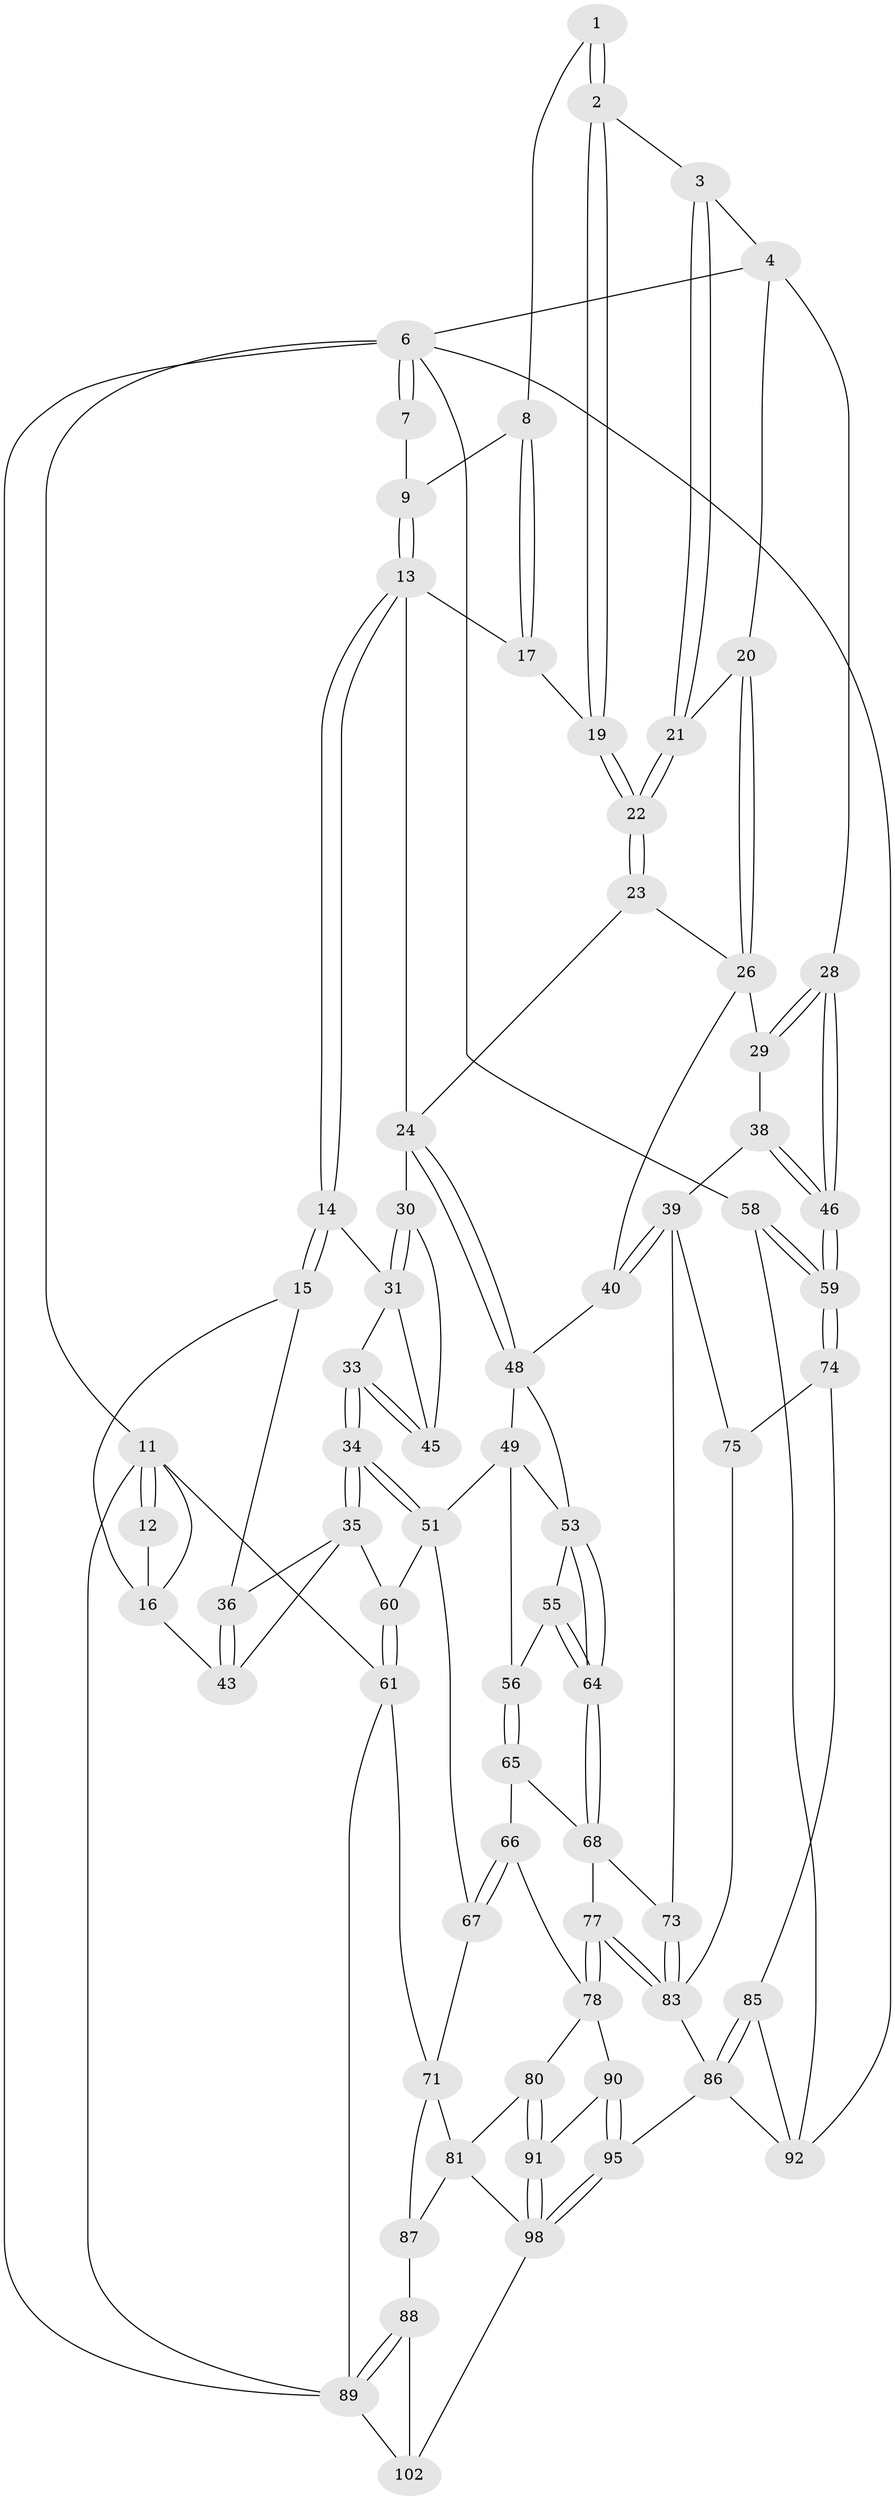 // original degree distribution, {3: 0.0196078431372549, 5: 0.45098039215686275, 4: 0.27450980392156865, 6: 0.2549019607843137}
// Generated by graph-tools (version 1.1) at 2025/11/02/27/25 16:11:58]
// undirected, 71 vertices, 161 edges
graph export_dot {
graph [start="1"]
  node [color=gray90,style=filled];
  1 [pos="+0.6467066895614821+0.04066909994629776"];
  2 [pos="+0.6715664801308451+0.14171878128035728"];
  3 [pos="+0.8660161813198298+0.10356727951133016"];
  4 [pos="+0.9234905640077364+0.08936989750381366",super="+5"];
  6 [pos="+1+0",super="+57"];
  7 [pos="+0.6363892618836023+0",super="+10"];
  8 [pos="+0.4459788865490088+0.08656111254714048"];
  9 [pos="+0.3036992100982792+0"];
  11 [pos="+0+0",super="+41"];
  12 [pos="+0.11123366072881126+0"];
  13 [pos="+0.2271260687178409+0.20301770044904413",super="+18"];
  14 [pos="+0.20451882907678473+0.2356685681878891"];
  15 [pos="+0.10391143859100753+0.26286546894962964"];
  16 [pos="+0.03731469950048915+0.252754646452408",super="+42"];
  17 [pos="+0.47920665249027516+0.165945603216995"];
  19 [pos="+0.6676985272066586+0.14876380894503136"];
  20 [pos="+0.8229876412118345+0.26629010100895134"];
  21 [pos="+0.7715760917586746+0.2418216095620003"];
  22 [pos="+0.6748556556274349+0.21731884579967928"];
  23 [pos="+0.6683865991271717+0.24901605895535178"];
  24 [pos="+0.4900783492201069+0.3573901170450158",super="+25"];
  26 [pos="+0.8289261470810577+0.3329557337150747",super="+27"];
  28 [pos="+1+0.19934422438703717"];
  29 [pos="+0.8426291324803573+0.33324327165666207"];
  30 [pos="+0.4618370432024829+0.35168501531464236"];
  31 [pos="+0.214152671108328+0.248084872082434",super="+32"];
  33 [pos="+0.2802167642535024+0.4632901712142214"];
  34 [pos="+0.26772468265808186+0.49956230449684796"];
  35 [pos="+0.16961936199641783+0.42983859622287396",super="+47"];
  36 [pos="+0.1603005911621206+0.4181643779811955",super="+37"];
  38 [pos="+0.9250119258824536+0.4155388981426739"];
  39 [pos="+0.7470229664383926+0.5063611334695732",super="+72"];
  40 [pos="+0.7286286551743503+0.4887280188086108"];
  43 [pos="+0.08620350265882719+0.46300608619795597",super="+44"];
  45 [pos="+0.4493847469370363+0.35738650984052167"];
  46 [pos="+1+0.42923260345661773"];
  48 [pos="+0.4957138109185551+0.3697310239494549",super="+52"];
  49 [pos="+0.47119261994729794+0.4567114474251426",super="+50"];
  51 [pos="+0.2680947698413356+0.5101988912833328",super="+63"];
  53 [pos="+0.5675634972036936+0.5926934045207679",super="+54"];
  55 [pos="+0.47778408297063285+0.5863271943999739"];
  56 [pos="+0.38882260660742435+0.565279002824758"];
  58 [pos="+1+0.7637898944384829"];
  59 [pos="+1+0.6343050058173081"];
  60 [pos="+0.0646808958481089+0.6135558417621809"];
  61 [pos="+0.044457449275931+0.6389025786561815",super="+62"];
  64 [pos="+0.5521474981859866+0.6180088214210185"];
  65 [pos="+0.3897489068578847+0.6756642039322864"];
  66 [pos="+0.37768095679514396+0.6852447327932276",super="+76"];
  67 [pos="+0.27298920766878565+0.5933321375667929",super="+70"];
  68 [pos="+0.5503918853663025+0.6432936503575958",super="+69"];
  71 [pos="+0.17423884452909363+0.7418639788059519",super="+82"];
  73 [pos="+0.7083456330774014+0.6980885524179958"];
  74 [pos="+0.9148163814847455+0.6590705832641721"];
  75 [pos="+0.8885149036774224+0.6470684117007056"];
  77 [pos="+0.5386089079911094+0.7988485097434582"];
  78 [pos="+0.4349699985143985+0.8075062992110846",super="+79"];
  80 [pos="+0.2796258385549956+0.8457808711089142"];
  81 [pos="+0.2636249118284646+0.8447366597837739",super="+96"];
  83 [pos="+0.6133346207421911+0.8892993703464669",super="+84"];
  85 [pos="+0.8876934312459098+0.7310688294787101"];
  86 [pos="+0.6672435028101693+1",super="+94"];
  87 [pos="+0.11437621790823457+0.867491628359279",super="+97"];
  88 [pos="+0+0.8194773916382421",super="+101"];
  89 [pos="+0+0.7673416589125125",super="+100"];
  90 [pos="+0.3892109286680284+0.8482199890640467"];
  91 [pos="+0.30780713822960454+0.8642328029425027"];
  92 [pos="+0.9268353517367951+0.8632532728051358",super="+93"];
  95 [pos="+0.6284142911013204+1"];
  98 [pos="+0.46429328967874434+1",super="+99"];
  102 [pos="+0.13480918416835933+1"];
  1 -- 2;
  1 -- 2;
  1 -- 8;
  2 -- 3;
  2 -- 19;
  2 -- 19;
  3 -- 4;
  3 -- 21;
  3 -- 21;
  4 -- 20;
  4 -- 28;
  4 -- 6;
  6 -- 7;
  6 -- 7;
  6 -- 11;
  6 -- 58;
  6 -- 92;
  6 -- 89;
  7 -- 9;
  8 -- 9;
  8 -- 17;
  8 -- 17;
  9 -- 13;
  9 -- 13;
  11 -- 12;
  11 -- 12;
  11 -- 89;
  11 -- 61;
  11 -- 16;
  12 -- 16;
  13 -- 14;
  13 -- 14;
  13 -- 17;
  13 -- 24;
  14 -- 15;
  14 -- 15;
  14 -- 31;
  15 -- 16;
  15 -- 36;
  16 -- 43;
  17 -- 19;
  19 -- 22;
  19 -- 22;
  20 -- 21;
  20 -- 26;
  20 -- 26;
  21 -- 22;
  21 -- 22;
  22 -- 23;
  22 -- 23;
  23 -- 24;
  23 -- 26;
  24 -- 48;
  24 -- 48;
  24 -- 30;
  26 -- 29;
  26 -- 40;
  28 -- 29;
  28 -- 29;
  28 -- 46;
  28 -- 46;
  29 -- 38;
  30 -- 31;
  30 -- 31;
  30 -- 45;
  31 -- 33;
  31 -- 45;
  33 -- 34;
  33 -- 34;
  33 -- 45;
  33 -- 45;
  34 -- 35;
  34 -- 35;
  34 -- 51;
  34 -- 51;
  35 -- 36;
  35 -- 43;
  35 -- 60;
  36 -- 43 [weight=2];
  36 -- 43;
  38 -- 39;
  38 -- 46;
  38 -- 46;
  39 -- 40;
  39 -- 40;
  39 -- 73;
  39 -- 75;
  40 -- 48;
  46 -- 59;
  46 -- 59;
  48 -- 49;
  48 -- 53;
  49 -- 56;
  49 -- 51;
  49 -- 53;
  51 -- 67;
  51 -- 60;
  53 -- 64;
  53 -- 64;
  53 -- 55;
  55 -- 56;
  55 -- 64;
  55 -- 64;
  56 -- 65;
  56 -- 65;
  58 -- 59;
  58 -- 59;
  58 -- 92;
  59 -- 74;
  59 -- 74;
  60 -- 61;
  60 -- 61;
  61 -- 71;
  61 -- 89;
  64 -- 68;
  64 -- 68;
  65 -- 66;
  65 -- 68;
  66 -- 67 [weight=2];
  66 -- 67;
  66 -- 78;
  67 -- 71;
  68 -- 73;
  68 -- 77;
  71 -- 81;
  71 -- 87;
  73 -- 83;
  73 -- 83;
  74 -- 75;
  74 -- 85;
  75 -- 83;
  77 -- 78;
  77 -- 78;
  77 -- 83;
  77 -- 83;
  78 -- 90;
  78 -- 80;
  80 -- 81;
  80 -- 91;
  80 -- 91;
  81 -- 98;
  81 -- 87;
  83 -- 86;
  85 -- 86;
  85 -- 86;
  85 -- 92;
  86 -- 95;
  86 -- 92;
  87 -- 88 [weight=2];
  88 -- 89;
  88 -- 89;
  88 -- 102;
  89 -- 102;
  90 -- 91;
  90 -- 95;
  90 -- 95;
  91 -- 98;
  91 -- 98;
  95 -- 98;
  95 -- 98;
  98 -- 102;
}
